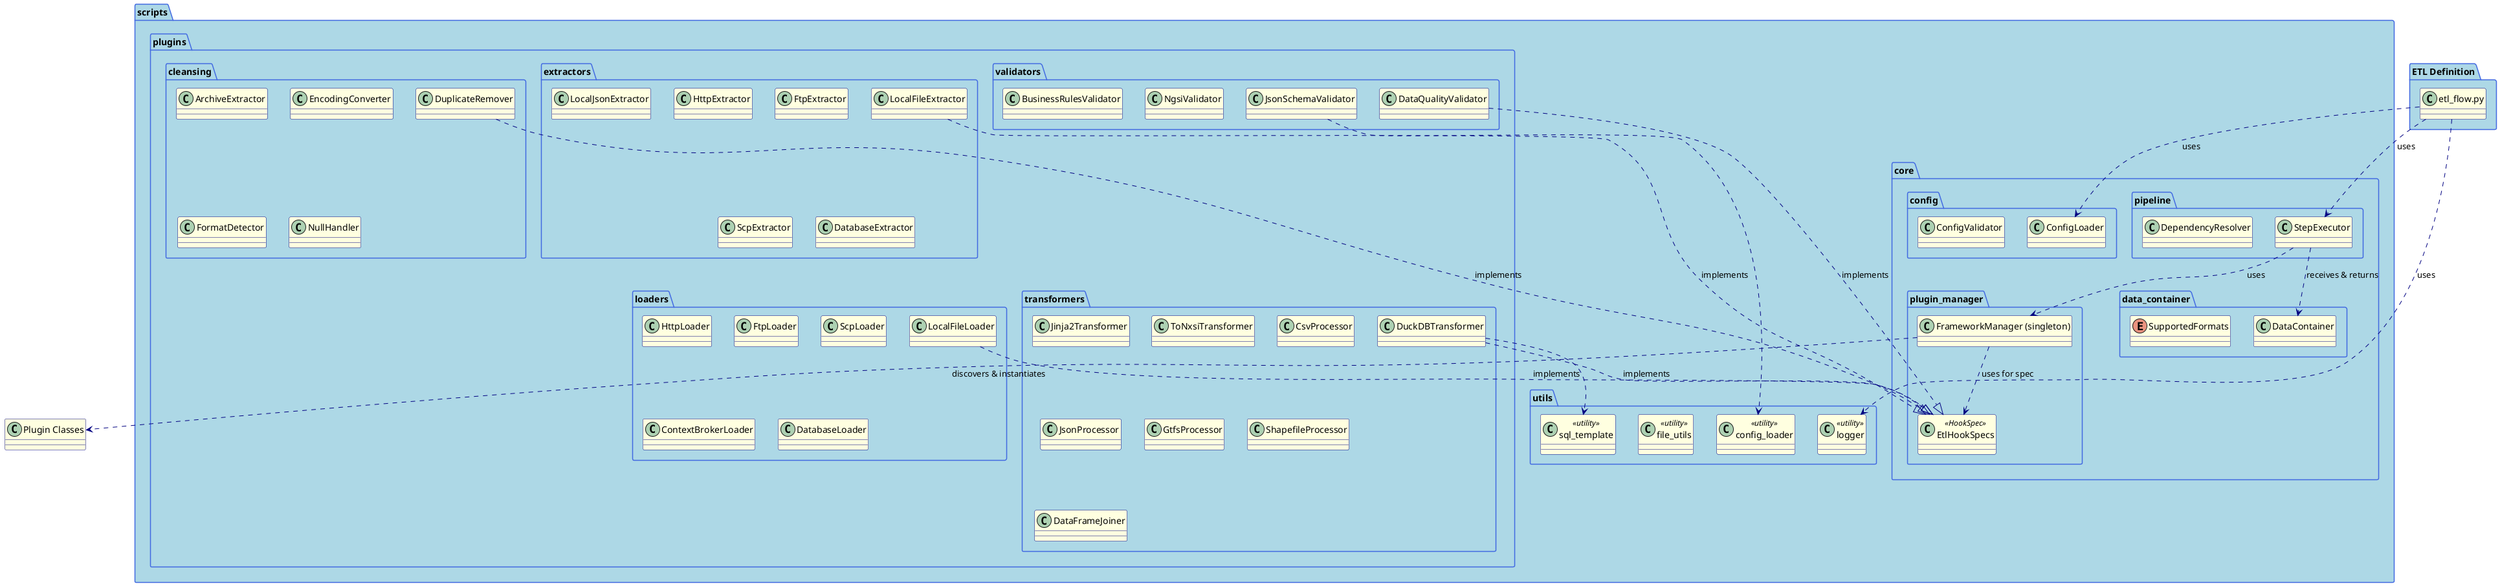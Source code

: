@startuml ETL Framework - Final Design (Compatibility Mode)

' --- スタイル定義 (基本的なもののみ) ---
skinparam classAttributeIconSize 0
skinparam package {
    BackgroundColor LightBlue
    BorderColor RoyalBlue
}
skinparam class {
    BackgroundColor LightYellow
    ArrowColor Navy
    BorderColor Navy
}
skinparam enum {
    BackgroundColor LightGreen
}

' #############################################
' ###      ETL FLOW DEFINITION FILE         ###
' #############################################
package "ETL Definition" {
    class "etl_flow.py" as EtlFlowScript
}


' #############################################
' ###           CORE FRAMEWORK              ###
' #############################################
package "scripts.core" {
    package "pipeline" {
        class StepExecutor
        class DependencyResolver
    }
    package "plugin_manager" {
        class FrameworkManager as "FrameworkManager (singleton)"
        class EtlHookSpecs <<HookSpec>>
    }
    package "data_container" {
        class DataContainer
        enum SupportedFormats
    }
    package "config" {
        class ConfigLoader
        class ConfigValidator
    }
}


' #############################################
' ###              PLUGINS                  ###
' #############################################
package "scripts.plugins" {
    package "extractors" {
        class LocalFileExtractor
        class LocalJsonExtractor
        class HttpExtractor
        class FtpExtractor
        class ScpExtractor
        class DatabaseExtractor
    }
    package "cleansing" {
        class ArchiveExtractor
        class EncodingConverter
        class FormatDetector
        class DuplicateRemover
        class NullHandler
    }
    package "transformers" {
        class DuckDBTransformer
        class Jinja2Transformer
        class ToNxsiTransformer
        class CsvProcessor
        class JsonProcessor
        class GtfsProcessor
        class ShapefileProcessor
        class DataFrameJoiner
    }
    package "validators" {
        class JsonSchemaValidator
        class DataQualityValidator
        class NgsiValidator
        class BusinessRulesValidator
    }
    package "loaders" {
        class LocalFileLoader
        class HttpLoader
        class FtpLoader
        class ScpLoader
        class ContextBrokerLoader
        class DatabaseLoader
    }
}


' #############################################
' ###             UTILITIES                 ###
' #############################################
package "scripts.utils" {
    class "config_loader" as ConfigLoaderUtil <<utility>>
    class "sql_template" as SqlTemplateUtil <<utility>>
    class "file_utils" as FileUtilsUtil <<utility>>
    class "logger" as LoggerUtil <<utility>>
}


' #############################################
' ###            RELATIONSHIPS              ###
' #############################################

' --- Main Control Flow & Dependencies ---
EtlFlowScript ..> StepExecutor : uses
EtlFlowScript ..> ConfigLoader : uses
EtlFlowScript ..> LoggerUtil : uses

StepExecutor ..> FrameworkManager : uses
FrameworkManager ..> EtlHookSpecs : uses for spec
FrameworkManager ..> "Plugin Classes" : discovers & instantiates

' --- Plugin Implementation (All plugins implement hooks) ---
' (代表例のみを線で結び、図の可読性を保ちます)
LocalFileExtractor ..|> EtlHookSpecs : implements
DuplicateRemover ..|> EtlHookSpecs : implements
DuckDBTransformer ..|> EtlHookSpecs : implements
DataQualityValidator ..|> EtlHookSpecs : implements
LocalFileLoader ..|> EtlHookSpecs : implements

' --- Data Flow ---
StepExecutor ..> DataContainer : receives & returns

' --- Utility Usage Examples ---
DuckDBTransformer ..> SqlTemplateUtil
JsonSchemaValidator ..> ConfigLoaderUtil

@enduml